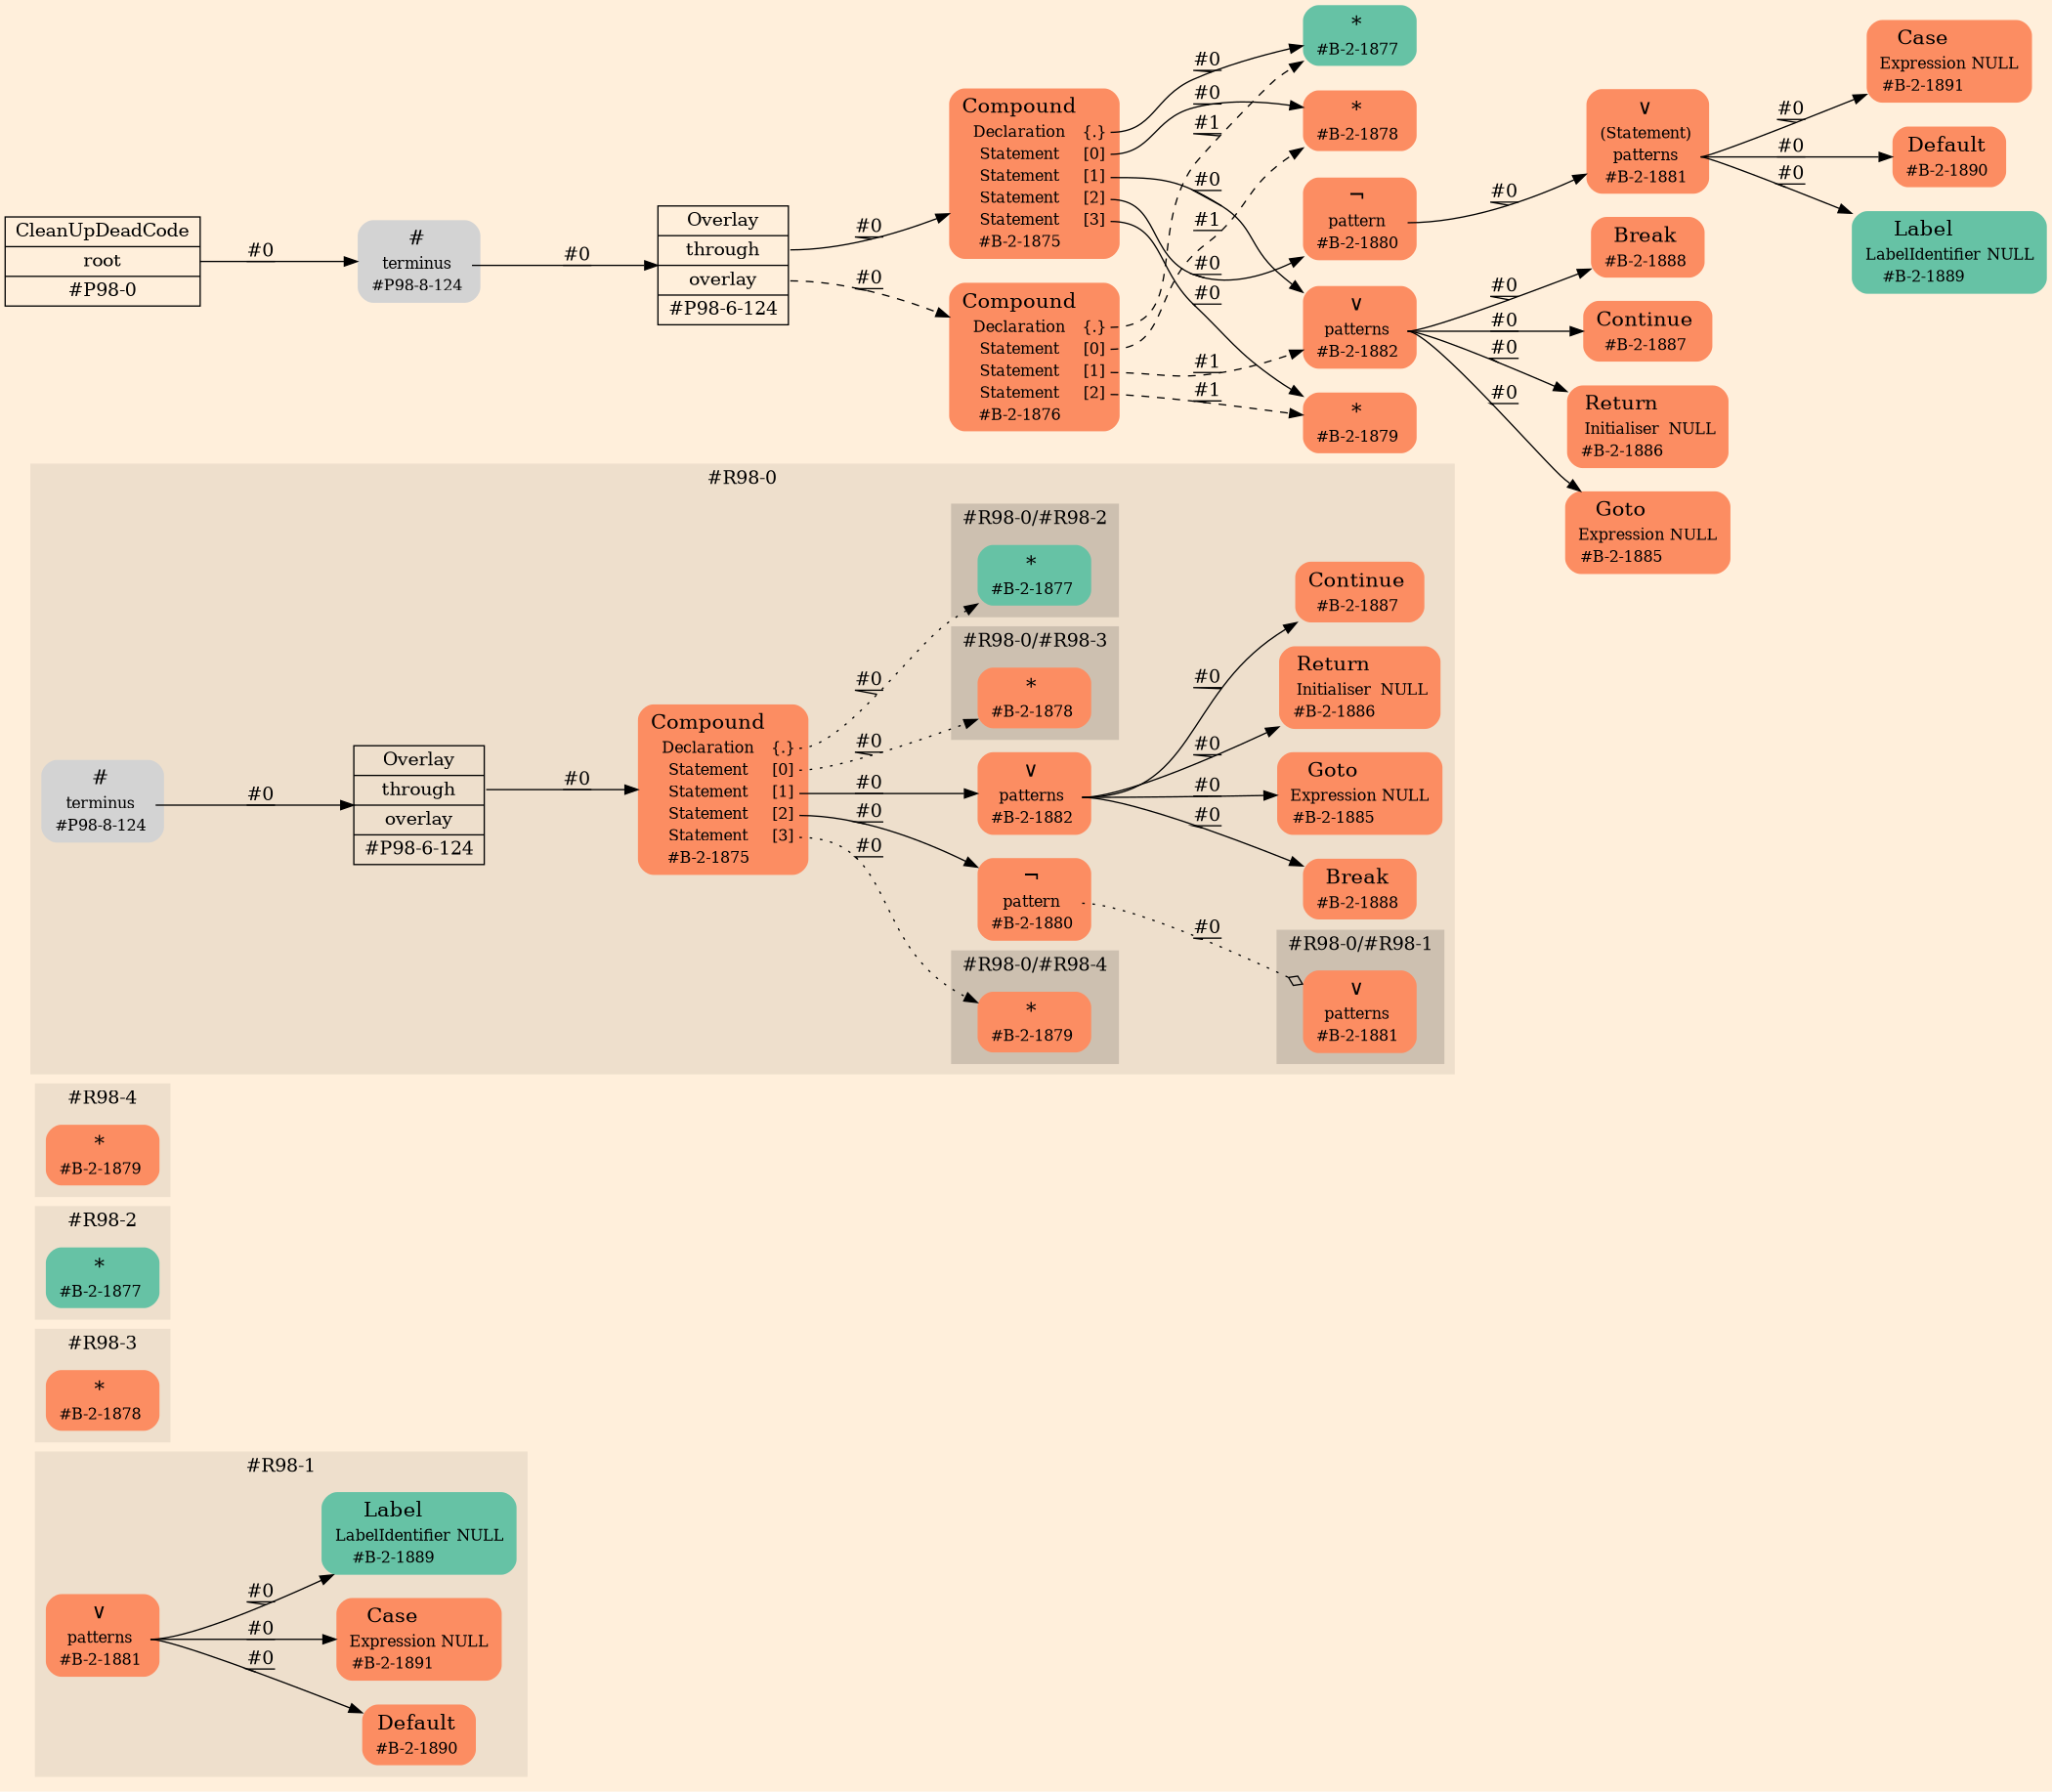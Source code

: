 digraph Inferno {
graph [
    rankdir = "LR"
    ranksep = 1.0
    size = "14,20"
    bgcolor = antiquewhite1
    color = black
    fontcolor = black
];
node [
];
// -------------------- figure #R98-1 --------------------
subgraph "cluster#R98-1" {
    label = "#R98-1"
    style = "filled"
    color = antiquewhite2
    "#R98-1/#B-2-1889" [
        shape = "plaintext"
        fillcolor = "/set28/1"
        label = <<TABLE BORDER="0" CELLBORDER="0" CELLSPACING="0">
         <TR><TD><FONT POINT-SIZE="16.0">Label</FONT></TD><TD></TD></TR>
         <TR><TD>LabelIdentifier</TD><TD PORT="port0">NULL</TD></TR>
         <TR><TD>#B-2-1889</TD><TD PORT="port1"></TD></TR>
        </TABLE>>
        style = "rounded,filled"
        fontsize = "12"
    ];
    
    "#R98-1/#B-2-1890" [
        shape = "plaintext"
        fillcolor = "/set28/2"
        label = <<TABLE BORDER="0" CELLBORDER="0" CELLSPACING="0">
         <TR><TD><FONT POINT-SIZE="16.0">Default</FONT></TD><TD></TD></TR>
         <TR><TD>#B-2-1890</TD><TD PORT="port0"></TD></TR>
        </TABLE>>
        style = "rounded,filled"
        fontsize = "12"
    ];
    
    "#R98-1/#B-2-1881" [
        shape = "plaintext"
        fillcolor = "/set28/2"
        label = <<TABLE BORDER="0" CELLBORDER="0" CELLSPACING="0">
         <TR><TD><FONT POINT-SIZE="16.0">∨</FONT></TD><TD></TD></TR>
         <TR><TD>patterns</TD><TD PORT="port0"></TD></TR>
         <TR><TD>#B-2-1881</TD><TD PORT="port1"></TD></TR>
        </TABLE>>
        style = "rounded,filled"
        fontsize = "12"
    ];
    
    "#R98-1/#B-2-1891" [
        shape = "plaintext"
        fillcolor = "/set28/2"
        label = <<TABLE BORDER="0" CELLBORDER="0" CELLSPACING="0">
         <TR><TD><FONT POINT-SIZE="16.0">Case</FONT></TD><TD></TD></TR>
         <TR><TD>Expression</TD><TD PORT="port0">NULL</TD></TR>
         <TR><TD>#B-2-1891</TD><TD PORT="port1"></TD></TR>
        </TABLE>>
        style = "rounded,filled"
        fontsize = "12"
    ];
    
}


// -------------------- figure #R98-3 --------------------
subgraph "cluster#R98-3" {
    label = "#R98-3"
    style = "filled"
    color = antiquewhite2
    "#R98-3/#B-2-1878" [
        shape = "plaintext"
        fillcolor = "/set28/2"
        label = <<TABLE BORDER="0" CELLBORDER="0" CELLSPACING="0">
         <TR><TD><FONT POINT-SIZE="16.0">*</FONT></TD><TD></TD></TR>
         <TR><TD>#B-2-1878</TD><TD PORT="port0"></TD></TR>
        </TABLE>>
        style = "rounded,filled"
        fontsize = "12"
    ];
    
}


// -------------------- figure #R98-2 --------------------
subgraph "cluster#R98-2" {
    label = "#R98-2"
    style = "filled"
    color = antiquewhite2
    "#R98-2/#B-2-1877" [
        shape = "plaintext"
        fillcolor = "/set28/1"
        label = <<TABLE BORDER="0" CELLBORDER="0" CELLSPACING="0">
         <TR><TD><FONT POINT-SIZE="16.0">*</FONT></TD><TD></TD></TR>
         <TR><TD>#B-2-1877</TD><TD PORT="port0"></TD></TR>
        </TABLE>>
        style = "rounded,filled"
        fontsize = "12"
    ];
    
}


// -------------------- figure #R98-4 --------------------
subgraph "cluster#R98-4" {
    label = "#R98-4"
    style = "filled"
    color = antiquewhite2
    "#R98-4/#B-2-1879" [
        shape = "plaintext"
        fillcolor = "/set28/2"
        label = <<TABLE BORDER="0" CELLBORDER="0" CELLSPACING="0">
         <TR><TD><FONT POINT-SIZE="16.0">*</FONT></TD><TD></TD></TR>
         <TR><TD>#B-2-1879</TD><TD PORT="port0"></TD></TR>
        </TABLE>>
        style = "rounded,filled"
        fontsize = "12"
    ];
    
}


// -------------------- figure #R98-0 --------------------
subgraph "cluster#R98-0" {
    label = "#R98-0"
    style = "filled"
    color = antiquewhite2
    "#R98-0/#B-2-1880" [
        shape = "plaintext"
        fillcolor = "/set28/2"
        label = <<TABLE BORDER="0" CELLBORDER="0" CELLSPACING="0">
         <TR><TD><FONT POINT-SIZE="16.0">¬</FONT></TD><TD></TD></TR>
         <TR><TD>pattern</TD><TD PORT="port0"></TD></TR>
         <TR><TD>#B-2-1880</TD><TD PORT="port1"></TD></TR>
        </TABLE>>
        style = "rounded,filled"
        fontsize = "12"
    ];
    
    "#R98-0/#B-2-1885" [
        shape = "plaintext"
        fillcolor = "/set28/2"
        label = <<TABLE BORDER="0" CELLBORDER="0" CELLSPACING="0">
         <TR><TD><FONT POINT-SIZE="16.0">Goto</FONT></TD><TD></TD></TR>
         <TR><TD>Expression</TD><TD PORT="port0">NULL</TD></TR>
         <TR><TD>#B-2-1885</TD><TD PORT="port1"></TD></TR>
        </TABLE>>
        style = "rounded,filled"
        fontsize = "12"
    ];
    
    "#R98-0/#B-2-1886" [
        shape = "plaintext"
        fillcolor = "/set28/2"
        label = <<TABLE BORDER="0" CELLBORDER="0" CELLSPACING="0">
         <TR><TD><FONT POINT-SIZE="16.0">Return</FONT></TD><TD></TD></TR>
         <TR><TD>Initialiser</TD><TD PORT="port0">NULL</TD></TR>
         <TR><TD>#B-2-1886</TD><TD PORT="port1"></TD></TR>
        </TABLE>>
        style = "rounded,filled"
        fontsize = "12"
    ];
    
    "#R98-0/#B-2-1887" [
        shape = "plaintext"
        fillcolor = "/set28/2"
        label = <<TABLE BORDER="0" CELLBORDER="0" CELLSPACING="0">
         <TR><TD><FONT POINT-SIZE="16.0">Continue</FONT></TD><TD></TD></TR>
         <TR><TD>#B-2-1887</TD><TD PORT="port0"></TD></TR>
        </TABLE>>
        style = "rounded,filled"
        fontsize = "12"
    ];
    
    "#R98-0/#P98-6-124" [
        shape = "record"
        fillcolor = antiquewhite2
        label = "<fixed> Overlay | <port0> through | <port1> overlay | <port2> #P98-6-124"
        style = "filled"
        fontsize = "14"
        color = black
        fontcolor = black
    ];
    
    "#R98-0/#P98-8-124" [
        shape = "plaintext"
        label = <<TABLE BORDER="0" CELLBORDER="0" CELLSPACING="0">
         <TR><TD><FONT POINT-SIZE="16.0">#</FONT></TD><TD></TD></TR>
         <TR><TD>terminus</TD><TD PORT="port0"></TD></TR>
         <TR><TD>#P98-8-124</TD><TD PORT="port1"></TD></TR>
        </TABLE>>
        style = "rounded,filled"
        fontsize = "12"
    ];
    
    "#R98-0/#B-2-1875" [
        shape = "plaintext"
        fillcolor = "/set28/2"
        label = <<TABLE BORDER="0" CELLBORDER="0" CELLSPACING="0">
         <TR><TD><FONT POINT-SIZE="16.0">Compound</FONT></TD><TD></TD></TR>
         <TR><TD>Declaration</TD><TD PORT="port0">{.}</TD></TR>
         <TR><TD>Statement</TD><TD PORT="port1">[0]</TD></TR>
         <TR><TD>Statement</TD><TD PORT="port2">[1]</TD></TR>
         <TR><TD>Statement</TD><TD PORT="port3">[2]</TD></TR>
         <TR><TD>Statement</TD><TD PORT="port4">[3]</TD></TR>
         <TR><TD>#B-2-1875</TD><TD PORT="port5"></TD></TR>
        </TABLE>>
        style = "rounded,filled"
        fontsize = "12"
    ];
    
    "#R98-0/#B-2-1882" [
        shape = "plaintext"
        fillcolor = "/set28/2"
        label = <<TABLE BORDER="0" CELLBORDER="0" CELLSPACING="0">
         <TR><TD><FONT POINT-SIZE="16.0">∨</FONT></TD><TD></TD></TR>
         <TR><TD>patterns</TD><TD PORT="port0"></TD></TR>
         <TR><TD>#B-2-1882</TD><TD PORT="port1"></TD></TR>
        </TABLE>>
        style = "rounded,filled"
        fontsize = "12"
    ];
    
    "#R98-0/#B-2-1888" [
        shape = "plaintext"
        fillcolor = "/set28/2"
        label = <<TABLE BORDER="0" CELLBORDER="0" CELLSPACING="0">
         <TR><TD><FONT POINT-SIZE="16.0">Break</FONT></TD><TD></TD></TR>
         <TR><TD>#B-2-1888</TD><TD PORT="port0"></TD></TR>
        </TABLE>>
        style = "rounded,filled"
        fontsize = "12"
    ];
    
    subgraph "cluster#R98-0/#R98-4" {
        label = "#R98-0/#R98-4"
        style = "filled"
        color = antiquewhite3
        "#R98-0/#0/#B-2-1879" [
            shape = "plaintext"
            fillcolor = "/set28/2"
            label = <<TABLE BORDER="0" CELLBORDER="0" CELLSPACING="0">
             <TR><TD><FONT POINT-SIZE="16.0">*</FONT></TD><TD></TD></TR>
             <TR><TD>#B-2-1879</TD><TD PORT="port0"></TD></TR>
            </TABLE>>
            style = "rounded,filled"
            fontsize = "12"
        ];
        
    }
    
    subgraph "cluster#R98-0/#R98-2" {
        label = "#R98-0/#R98-2"
        style = "filled"
        color = antiquewhite3
        "#R98-0/#0/#B-2-1877" [
            shape = "plaintext"
            fillcolor = "/set28/1"
            label = <<TABLE BORDER="0" CELLBORDER="0" CELLSPACING="0">
             <TR><TD><FONT POINT-SIZE="16.0">*</FONT></TD><TD></TD></TR>
             <TR><TD>#B-2-1877</TD><TD PORT="port0"></TD></TR>
            </TABLE>>
            style = "rounded,filled"
            fontsize = "12"
        ];
        
    }
    
    subgraph "cluster#R98-0/#R98-3" {
        label = "#R98-0/#R98-3"
        style = "filled"
        color = antiquewhite3
        "#R98-0/#0/#B-2-1878" [
            shape = "plaintext"
            fillcolor = "/set28/2"
            label = <<TABLE BORDER="0" CELLBORDER="0" CELLSPACING="0">
             <TR><TD><FONT POINT-SIZE="16.0">*</FONT></TD><TD></TD></TR>
             <TR><TD>#B-2-1878</TD><TD PORT="port0"></TD></TR>
            </TABLE>>
            style = "rounded,filled"
            fontsize = "12"
        ];
        
    }
    
    subgraph "cluster#R98-0/#R98-1" {
        label = "#R98-0/#R98-1"
        style = "filled"
        color = antiquewhite3
        "#R98-0/#0/#B-2-1881" [
            shape = "plaintext"
            fillcolor = "/set28/2"
            label = <<TABLE BORDER="0" CELLBORDER="0" CELLSPACING="0">
             <TR><TD><FONT POINT-SIZE="16.0">∨</FONT></TD><TD></TD></TR>
             <TR><TD>patterns</TD><TD PORT="port0"></TD></TR>
             <TR><TD>#B-2-1881</TD><TD PORT="port1"></TD></TR>
            </TABLE>>
            style = "rounded,filled"
            fontsize = "12"
        ];
        
    }
    
}


// -------------------- transformation figure --------------------
"CR#P98-0" [
    shape = "record"
    fillcolor = antiquewhite1
    label = "<fixed> CleanUpDeadCode | <port0> root | <port1> #P98-0"
    style = "filled"
    fontsize = "14"
    color = black
    fontcolor = black
];

"#P98-8-124" [
    shape = "plaintext"
    label = <<TABLE BORDER="0" CELLBORDER="0" CELLSPACING="0">
     <TR><TD><FONT POINT-SIZE="16.0">#</FONT></TD><TD></TD></TR>
     <TR><TD>terminus</TD><TD PORT="port0"></TD></TR>
     <TR><TD>#P98-8-124</TD><TD PORT="port1"></TD></TR>
    </TABLE>>
    style = "rounded,filled"
    fontsize = "12"
];

"#P98-6-124" [
    shape = "record"
    fillcolor = antiquewhite1
    label = "<fixed> Overlay | <port0> through | <port1> overlay | <port2> #P98-6-124"
    style = "filled"
    fontsize = "14"
    color = black
    fontcolor = black
];

"#B-2-1875" [
    shape = "plaintext"
    fillcolor = "/set28/2"
    label = <<TABLE BORDER="0" CELLBORDER="0" CELLSPACING="0">
     <TR><TD><FONT POINT-SIZE="16.0">Compound</FONT></TD><TD></TD></TR>
     <TR><TD>Declaration</TD><TD PORT="port0">{.}</TD></TR>
     <TR><TD>Statement</TD><TD PORT="port1">[0]</TD></TR>
     <TR><TD>Statement</TD><TD PORT="port2">[1]</TD></TR>
     <TR><TD>Statement</TD><TD PORT="port3">[2]</TD></TR>
     <TR><TD>Statement</TD><TD PORT="port4">[3]</TD></TR>
     <TR><TD>#B-2-1875</TD><TD PORT="port5"></TD></TR>
    </TABLE>>
    style = "rounded,filled"
    fontsize = "12"
];

"#B-2-1877" [
    shape = "plaintext"
    fillcolor = "/set28/1"
    label = <<TABLE BORDER="0" CELLBORDER="0" CELLSPACING="0">
     <TR><TD><FONT POINT-SIZE="16.0">*</FONT></TD><TD></TD></TR>
     <TR><TD>#B-2-1877</TD><TD PORT="port0"></TD></TR>
    </TABLE>>
    style = "rounded,filled"
    fontsize = "12"
];

"#B-2-1878" [
    shape = "plaintext"
    fillcolor = "/set28/2"
    label = <<TABLE BORDER="0" CELLBORDER="0" CELLSPACING="0">
     <TR><TD><FONT POINT-SIZE="16.0">*</FONT></TD><TD></TD></TR>
     <TR><TD>#B-2-1878</TD><TD PORT="port0"></TD></TR>
    </TABLE>>
    style = "rounded,filled"
    fontsize = "12"
];

"#B-2-1882" [
    shape = "plaintext"
    fillcolor = "/set28/2"
    label = <<TABLE BORDER="0" CELLBORDER="0" CELLSPACING="0">
     <TR><TD><FONT POINT-SIZE="16.0">∨</FONT></TD><TD></TD></TR>
     <TR><TD>patterns</TD><TD PORT="port0"></TD></TR>
     <TR><TD>#B-2-1882</TD><TD PORT="port1"></TD></TR>
    </TABLE>>
    style = "rounded,filled"
    fontsize = "12"
];

"#B-2-1888" [
    shape = "plaintext"
    fillcolor = "/set28/2"
    label = <<TABLE BORDER="0" CELLBORDER="0" CELLSPACING="0">
     <TR><TD><FONT POINT-SIZE="16.0">Break</FONT></TD><TD></TD></TR>
     <TR><TD>#B-2-1888</TD><TD PORT="port0"></TD></TR>
    </TABLE>>
    style = "rounded,filled"
    fontsize = "12"
];

"#B-2-1887" [
    shape = "plaintext"
    fillcolor = "/set28/2"
    label = <<TABLE BORDER="0" CELLBORDER="0" CELLSPACING="0">
     <TR><TD><FONT POINT-SIZE="16.0">Continue</FONT></TD><TD></TD></TR>
     <TR><TD>#B-2-1887</TD><TD PORT="port0"></TD></TR>
    </TABLE>>
    style = "rounded,filled"
    fontsize = "12"
];

"#B-2-1886" [
    shape = "plaintext"
    fillcolor = "/set28/2"
    label = <<TABLE BORDER="0" CELLBORDER="0" CELLSPACING="0">
     <TR><TD><FONT POINT-SIZE="16.0">Return</FONT></TD><TD></TD></TR>
     <TR><TD>Initialiser</TD><TD PORT="port0">NULL</TD></TR>
     <TR><TD>#B-2-1886</TD><TD PORT="port1"></TD></TR>
    </TABLE>>
    style = "rounded,filled"
    fontsize = "12"
];

"#B-2-1885" [
    shape = "plaintext"
    fillcolor = "/set28/2"
    label = <<TABLE BORDER="0" CELLBORDER="0" CELLSPACING="0">
     <TR><TD><FONT POINT-SIZE="16.0">Goto</FONT></TD><TD></TD></TR>
     <TR><TD>Expression</TD><TD PORT="port0">NULL</TD></TR>
     <TR><TD>#B-2-1885</TD><TD PORT="port1"></TD></TR>
    </TABLE>>
    style = "rounded,filled"
    fontsize = "12"
];

"#B-2-1880" [
    shape = "plaintext"
    fillcolor = "/set28/2"
    label = <<TABLE BORDER="0" CELLBORDER="0" CELLSPACING="0">
     <TR><TD><FONT POINT-SIZE="16.0">¬</FONT></TD><TD></TD></TR>
     <TR><TD>pattern</TD><TD PORT="port0"></TD></TR>
     <TR><TD>#B-2-1880</TD><TD PORT="port1"></TD></TR>
    </TABLE>>
    style = "rounded,filled"
    fontsize = "12"
];

"#B-2-1881" [
    shape = "plaintext"
    fillcolor = "/set28/2"
    label = <<TABLE BORDER="0" CELLBORDER="0" CELLSPACING="0">
     <TR><TD><FONT POINT-SIZE="16.0">∨</FONT></TD><TD></TD></TR>
     <TR><TD>(Statement)</TD><TD PORT="port0"></TD></TR>
     <TR><TD>patterns</TD><TD PORT="port1"></TD></TR>
     <TR><TD>#B-2-1881</TD><TD PORT="port2"></TD></TR>
    </TABLE>>
    style = "rounded,filled"
    fontsize = "12"
];

"#B-2-1891" [
    shape = "plaintext"
    fillcolor = "/set28/2"
    label = <<TABLE BORDER="0" CELLBORDER="0" CELLSPACING="0">
     <TR><TD><FONT POINT-SIZE="16.0">Case</FONT></TD><TD></TD></TR>
     <TR><TD>Expression</TD><TD PORT="port0">NULL</TD></TR>
     <TR><TD>#B-2-1891</TD><TD PORT="port1"></TD></TR>
    </TABLE>>
    style = "rounded,filled"
    fontsize = "12"
];

"#B-2-1890" [
    shape = "plaintext"
    fillcolor = "/set28/2"
    label = <<TABLE BORDER="0" CELLBORDER="0" CELLSPACING="0">
     <TR><TD><FONT POINT-SIZE="16.0">Default</FONT></TD><TD></TD></TR>
     <TR><TD>#B-2-1890</TD><TD PORT="port0"></TD></TR>
    </TABLE>>
    style = "rounded,filled"
    fontsize = "12"
];

"#B-2-1889" [
    shape = "plaintext"
    fillcolor = "/set28/1"
    label = <<TABLE BORDER="0" CELLBORDER="0" CELLSPACING="0">
     <TR><TD><FONT POINT-SIZE="16.0">Label</FONT></TD><TD></TD></TR>
     <TR><TD>LabelIdentifier</TD><TD PORT="port0">NULL</TD></TR>
     <TR><TD>#B-2-1889</TD><TD PORT="port1"></TD></TR>
    </TABLE>>
    style = "rounded,filled"
    fontsize = "12"
];

"#B-2-1879" [
    shape = "plaintext"
    fillcolor = "/set28/2"
    label = <<TABLE BORDER="0" CELLBORDER="0" CELLSPACING="0">
     <TR><TD><FONT POINT-SIZE="16.0">*</FONT></TD><TD></TD></TR>
     <TR><TD>#B-2-1879</TD><TD PORT="port0"></TD></TR>
    </TABLE>>
    style = "rounded,filled"
    fontsize = "12"
];

"#B-2-1876" [
    shape = "plaintext"
    fillcolor = "/set28/2"
    label = <<TABLE BORDER="0" CELLBORDER="0" CELLSPACING="0">
     <TR><TD><FONT POINT-SIZE="16.0">Compound</FONT></TD><TD></TD></TR>
     <TR><TD>Declaration</TD><TD PORT="port0">{.}</TD></TR>
     <TR><TD>Statement</TD><TD PORT="port1">[0]</TD></TR>
     <TR><TD>Statement</TD><TD PORT="port2">[1]</TD></TR>
     <TR><TD>Statement</TD><TD PORT="port3">[2]</TD></TR>
     <TR><TD>#B-2-1876</TD><TD PORT="port4"></TD></TR>
    </TABLE>>
    style = "rounded,filled"
    fontsize = "12"
];



// -------------------- links --------------------
// links for block CR#P98-0
"CR#P98-0":port0 -> "#P98-8-124" [
    style="solid"
    label = "#0"
    decorate = true
    color = black
    fontcolor = black
];

// links for block #P98-8-124
"#P98-8-124":port0 -> "#P98-6-124" [
    style="solid"
    label = "#0"
    decorate = true
    color = black
    fontcolor = black
];

// links for block #P98-6-124
"#P98-6-124":port0 -> "#B-2-1875" [
    style="solid"
    label = "#0"
    decorate = true
    color = black
    fontcolor = black
];

"#P98-6-124":port1 -> "#B-2-1876" [
    style="dashed"
    label = "#0"
    decorate = true
    color = black
    fontcolor = black
];

// links for block #B-2-1875
"#B-2-1875":port0 -> "#B-2-1877" [
    style="solid"
    label = "#0"
    decorate = true
    color = black
    fontcolor = black
];

"#B-2-1875":port1 -> "#B-2-1878" [
    style="solid"
    label = "#0"
    decorate = true
    color = black
    fontcolor = black
];

"#B-2-1875":port2 -> "#B-2-1882" [
    style="solid"
    label = "#0"
    decorate = true
    color = black
    fontcolor = black
];

"#B-2-1875":port3 -> "#B-2-1880" [
    style="solid"
    label = "#0"
    decorate = true
    color = black
    fontcolor = black
];

"#B-2-1875":port4 -> "#B-2-1879" [
    style="solid"
    label = "#0"
    decorate = true
    color = black
    fontcolor = black
];

// links for block #B-2-1877
// links for block #B-2-1878
// links for block #B-2-1882
"#B-2-1882":port0 -> "#B-2-1888" [
    style="solid"
    label = "#0"
    decorate = true
    color = black
    fontcolor = black
];

"#B-2-1882":port0 -> "#B-2-1887" [
    style="solid"
    label = "#0"
    decorate = true
    color = black
    fontcolor = black
];

"#B-2-1882":port0 -> "#B-2-1886" [
    style="solid"
    label = "#0"
    decorate = true
    color = black
    fontcolor = black
];

"#B-2-1882":port0 -> "#B-2-1885" [
    style="solid"
    label = "#0"
    decorate = true
    color = black
    fontcolor = black
];

// links for block #B-2-1888
// links for block #B-2-1887
// links for block #B-2-1886
// links for block #B-2-1885
// links for block #B-2-1880
"#B-2-1880":port0 -> "#B-2-1881" [
    style="solid"
    label = "#0"
    decorate = true
    color = black
    fontcolor = black
];

// links for block #B-2-1881
"#B-2-1881":port1 -> "#B-2-1891" [
    style="solid"
    label = "#0"
    decorate = true
    color = black
    fontcolor = black
];

"#B-2-1881":port1 -> "#B-2-1890" [
    style="solid"
    label = "#0"
    decorate = true
    color = black
    fontcolor = black
];

"#B-2-1881":port1 -> "#B-2-1889" [
    style="solid"
    label = "#0"
    decorate = true
    color = black
    fontcolor = black
];

// links for block #B-2-1891
// links for block #B-2-1890
// links for block #B-2-1889
// links for block #B-2-1879
// links for block #B-2-1876
"#B-2-1876":port0 -> "#B-2-1877" [
    style="dashed"
    label = "#1"
    decorate = true
    color = black
    fontcolor = black
];

"#B-2-1876":port1 -> "#B-2-1878" [
    style="dashed"
    label = "#1"
    decorate = true
    color = black
    fontcolor = black
];

"#B-2-1876":port2 -> "#B-2-1882" [
    style="dashed"
    label = "#1"
    decorate = true
    color = black
    fontcolor = black
];

"#B-2-1876":port3 -> "#B-2-1879" [
    style="dashed"
    label = "#1"
    decorate = true
    color = black
    fontcolor = black
];

// links for block #R98-0/#B-2-1880
"#R98-0/#B-2-1880":port0 -> "#R98-0/#0/#B-2-1881" [
    style="dotted"
    arrowhead="odiamond"
    label = "#0"
    decorate = true
    color = black
    fontcolor = black
];

// links for block #R98-0/#B-2-1885
// links for block #R98-0/#B-2-1886
// links for block #R98-0/#B-2-1887
// links for block #R98-0/#P98-6-124
"#R98-0/#P98-6-124":port0 -> "#R98-0/#B-2-1875" [
    style="solid"
    label = "#0"
    decorate = true
    color = black
    fontcolor = black
];

// links for block #R98-0/#P98-8-124
"#R98-0/#P98-8-124":port0 -> "#R98-0/#P98-6-124" [
    style="solid"
    label = "#0"
    decorate = true
    color = black
    fontcolor = black
];

// links for block #R98-0/#B-2-1875
"#R98-0/#B-2-1875":port0 -> "#R98-0/#0/#B-2-1877" [
    style="dotted"
    label = "#0"
    decorate = true
    color = black
    fontcolor = black
];

"#R98-0/#B-2-1875":port1 -> "#R98-0/#0/#B-2-1878" [
    style="dotted"
    label = "#0"
    decorate = true
    color = black
    fontcolor = black
];

"#R98-0/#B-2-1875":port2 -> "#R98-0/#B-2-1882" [
    style="solid"
    label = "#0"
    decorate = true
    color = black
    fontcolor = black
];

"#R98-0/#B-2-1875":port3 -> "#R98-0/#B-2-1880" [
    style="solid"
    label = "#0"
    decorate = true
    color = black
    fontcolor = black
];

"#R98-0/#B-2-1875":port4 -> "#R98-0/#0/#B-2-1879" [
    style="dotted"
    label = "#0"
    decorate = true
    color = black
    fontcolor = black
];

// links for block #R98-0/#B-2-1882
"#R98-0/#B-2-1882":port0 -> "#R98-0/#B-2-1888" [
    style="solid"
    label = "#0"
    decorate = true
    color = black
    fontcolor = black
];

"#R98-0/#B-2-1882":port0 -> "#R98-0/#B-2-1887" [
    style="solid"
    label = "#0"
    decorate = true
    color = black
    fontcolor = black
];

"#R98-0/#B-2-1882":port0 -> "#R98-0/#B-2-1886" [
    style="solid"
    label = "#0"
    decorate = true
    color = black
    fontcolor = black
];

"#R98-0/#B-2-1882":port0 -> "#R98-0/#B-2-1885" [
    style="solid"
    label = "#0"
    decorate = true
    color = black
    fontcolor = black
];

// links for block #R98-0/#B-2-1888
// links for block #R98-0/#0/#B-2-1879
// links for block #R98-0/#0/#B-2-1877
// links for block #R98-0/#0/#B-2-1878
// links for block #R98-0/#0/#B-2-1881
// links for block #R98-4/#B-2-1879
// links for block #R98-2/#B-2-1877
// links for block #R98-3/#B-2-1878
// links for block #R98-1/#B-2-1889
// links for block #R98-1/#B-2-1890
// links for block #R98-1/#B-2-1881
"#R98-1/#B-2-1881":port0 -> "#R98-1/#B-2-1891" [
    style="solid"
    label = "#0"
    decorate = true
    color = black
    fontcolor = black
];

"#R98-1/#B-2-1881":port0 -> "#R98-1/#B-2-1890" [
    style="solid"
    label = "#0"
    decorate = true
    color = black
    fontcolor = black
];

"#R98-1/#B-2-1881":port0 -> "#R98-1/#B-2-1889" [
    style="solid"
    label = "#0"
    decorate = true
    color = black
    fontcolor = black
];

// links for block #R98-1/#B-2-1891
}
